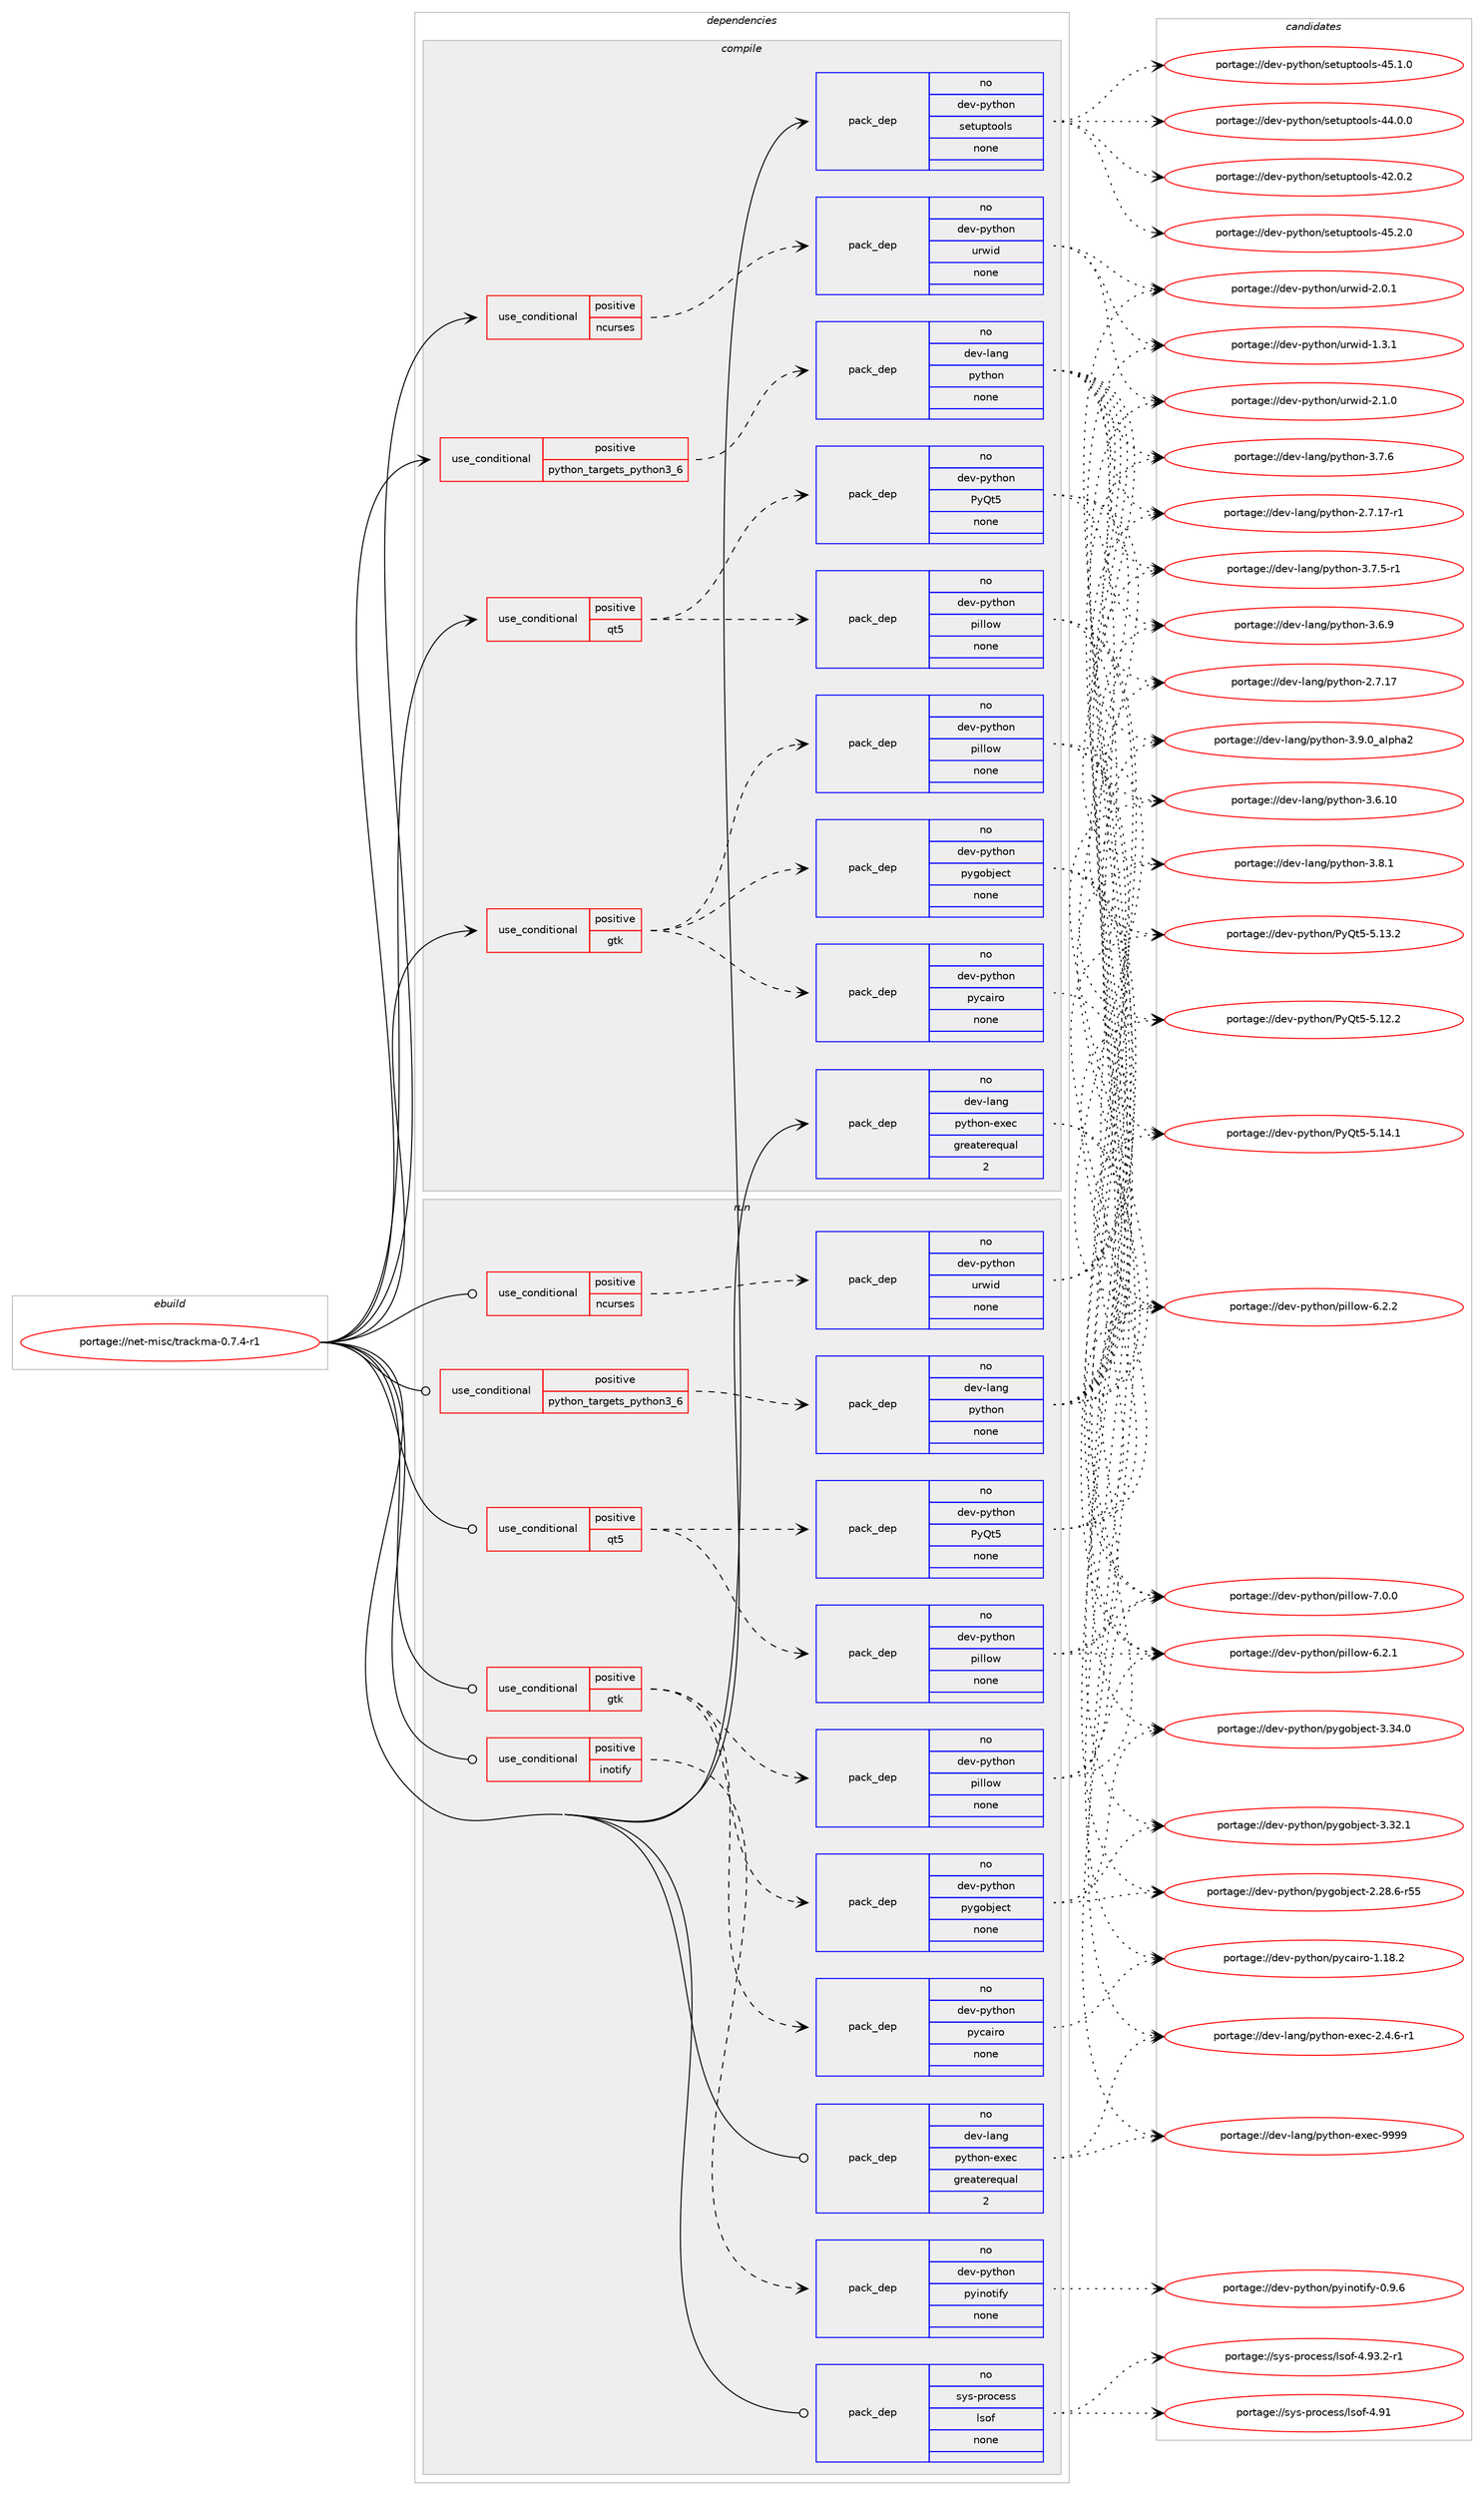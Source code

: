digraph prolog {

# *************
# Graph options
# *************

newrank=true;
concentrate=true;
compound=true;
graph [rankdir=LR,fontname=Helvetica,fontsize=10,ranksep=1.5];#, ranksep=2.5, nodesep=0.2];
edge  [arrowhead=vee];
node  [fontname=Helvetica,fontsize=10];

# **********
# The ebuild
# **********

subgraph cluster_leftcol {
color=gray;
rank=same;
label=<<i>ebuild</i>>;
id [label="portage://net-misc/trackma-0.7.4-r1", color=red, width=4, href="../net-misc/trackma-0.7.4-r1.svg"];
}

# ****************
# The dependencies
# ****************

subgraph cluster_midcol {
color=gray;
label=<<i>dependencies</i>>;
subgraph cluster_compile {
fillcolor="#eeeeee";
style=filled;
label=<<i>compile</i>>;
subgraph cond24627 {
dependency120285 [label=<<TABLE BORDER="0" CELLBORDER="1" CELLSPACING="0" CELLPADDING="4"><TR><TD ROWSPAN="3" CELLPADDING="10">use_conditional</TD></TR><TR><TD>positive</TD></TR><TR><TD>gtk</TD></TR></TABLE>>, shape=none, color=red];
subgraph pack93659 {
dependency120286 [label=<<TABLE BORDER="0" CELLBORDER="1" CELLSPACING="0" CELLPADDING="4" WIDTH="220"><TR><TD ROWSPAN="6" CELLPADDING="30">pack_dep</TD></TR><TR><TD WIDTH="110">no</TD></TR><TR><TD>dev-python</TD></TR><TR><TD>pygobject</TD></TR><TR><TD>none</TD></TR><TR><TD></TD></TR></TABLE>>, shape=none, color=blue];
}
dependency120285:e -> dependency120286:w [weight=20,style="dashed",arrowhead="vee"];
subgraph pack93660 {
dependency120287 [label=<<TABLE BORDER="0" CELLBORDER="1" CELLSPACING="0" CELLPADDING="4" WIDTH="220"><TR><TD ROWSPAN="6" CELLPADDING="30">pack_dep</TD></TR><TR><TD WIDTH="110">no</TD></TR><TR><TD>dev-python</TD></TR><TR><TD>pycairo</TD></TR><TR><TD>none</TD></TR><TR><TD></TD></TR></TABLE>>, shape=none, color=blue];
}
dependency120285:e -> dependency120287:w [weight=20,style="dashed",arrowhead="vee"];
subgraph pack93661 {
dependency120288 [label=<<TABLE BORDER="0" CELLBORDER="1" CELLSPACING="0" CELLPADDING="4" WIDTH="220"><TR><TD ROWSPAN="6" CELLPADDING="30">pack_dep</TD></TR><TR><TD WIDTH="110">no</TD></TR><TR><TD>dev-python</TD></TR><TR><TD>pillow</TD></TR><TR><TD>none</TD></TR><TR><TD></TD></TR></TABLE>>, shape=none, color=blue];
}
dependency120285:e -> dependency120288:w [weight=20,style="dashed",arrowhead="vee"];
}
id:e -> dependency120285:w [weight=20,style="solid",arrowhead="vee"];
subgraph cond24628 {
dependency120289 [label=<<TABLE BORDER="0" CELLBORDER="1" CELLSPACING="0" CELLPADDING="4"><TR><TD ROWSPAN="3" CELLPADDING="10">use_conditional</TD></TR><TR><TD>positive</TD></TR><TR><TD>ncurses</TD></TR></TABLE>>, shape=none, color=red];
subgraph pack93662 {
dependency120290 [label=<<TABLE BORDER="0" CELLBORDER="1" CELLSPACING="0" CELLPADDING="4" WIDTH="220"><TR><TD ROWSPAN="6" CELLPADDING="30">pack_dep</TD></TR><TR><TD WIDTH="110">no</TD></TR><TR><TD>dev-python</TD></TR><TR><TD>urwid</TD></TR><TR><TD>none</TD></TR><TR><TD></TD></TR></TABLE>>, shape=none, color=blue];
}
dependency120289:e -> dependency120290:w [weight=20,style="dashed",arrowhead="vee"];
}
id:e -> dependency120289:w [weight=20,style="solid",arrowhead="vee"];
subgraph cond24629 {
dependency120291 [label=<<TABLE BORDER="0" CELLBORDER="1" CELLSPACING="0" CELLPADDING="4"><TR><TD ROWSPAN="3" CELLPADDING="10">use_conditional</TD></TR><TR><TD>positive</TD></TR><TR><TD>python_targets_python3_6</TD></TR></TABLE>>, shape=none, color=red];
subgraph pack93663 {
dependency120292 [label=<<TABLE BORDER="0" CELLBORDER="1" CELLSPACING="0" CELLPADDING="4" WIDTH="220"><TR><TD ROWSPAN="6" CELLPADDING="30">pack_dep</TD></TR><TR><TD WIDTH="110">no</TD></TR><TR><TD>dev-lang</TD></TR><TR><TD>python</TD></TR><TR><TD>none</TD></TR><TR><TD></TD></TR></TABLE>>, shape=none, color=blue];
}
dependency120291:e -> dependency120292:w [weight=20,style="dashed",arrowhead="vee"];
}
id:e -> dependency120291:w [weight=20,style="solid",arrowhead="vee"];
subgraph cond24630 {
dependency120293 [label=<<TABLE BORDER="0" CELLBORDER="1" CELLSPACING="0" CELLPADDING="4"><TR><TD ROWSPAN="3" CELLPADDING="10">use_conditional</TD></TR><TR><TD>positive</TD></TR><TR><TD>qt5</TD></TR></TABLE>>, shape=none, color=red];
subgraph pack93664 {
dependency120294 [label=<<TABLE BORDER="0" CELLBORDER="1" CELLSPACING="0" CELLPADDING="4" WIDTH="220"><TR><TD ROWSPAN="6" CELLPADDING="30">pack_dep</TD></TR><TR><TD WIDTH="110">no</TD></TR><TR><TD>dev-python</TD></TR><TR><TD>PyQt5</TD></TR><TR><TD>none</TD></TR><TR><TD></TD></TR></TABLE>>, shape=none, color=blue];
}
dependency120293:e -> dependency120294:w [weight=20,style="dashed",arrowhead="vee"];
subgraph pack93665 {
dependency120295 [label=<<TABLE BORDER="0" CELLBORDER="1" CELLSPACING="0" CELLPADDING="4" WIDTH="220"><TR><TD ROWSPAN="6" CELLPADDING="30">pack_dep</TD></TR><TR><TD WIDTH="110">no</TD></TR><TR><TD>dev-python</TD></TR><TR><TD>pillow</TD></TR><TR><TD>none</TD></TR><TR><TD></TD></TR></TABLE>>, shape=none, color=blue];
}
dependency120293:e -> dependency120295:w [weight=20,style="dashed",arrowhead="vee"];
}
id:e -> dependency120293:w [weight=20,style="solid",arrowhead="vee"];
subgraph pack93666 {
dependency120296 [label=<<TABLE BORDER="0" CELLBORDER="1" CELLSPACING="0" CELLPADDING="4" WIDTH="220"><TR><TD ROWSPAN="6" CELLPADDING="30">pack_dep</TD></TR><TR><TD WIDTH="110">no</TD></TR><TR><TD>dev-lang</TD></TR><TR><TD>python-exec</TD></TR><TR><TD>greaterequal</TD></TR><TR><TD>2</TD></TR></TABLE>>, shape=none, color=blue];
}
id:e -> dependency120296:w [weight=20,style="solid",arrowhead="vee"];
subgraph pack93667 {
dependency120297 [label=<<TABLE BORDER="0" CELLBORDER="1" CELLSPACING="0" CELLPADDING="4" WIDTH="220"><TR><TD ROWSPAN="6" CELLPADDING="30">pack_dep</TD></TR><TR><TD WIDTH="110">no</TD></TR><TR><TD>dev-python</TD></TR><TR><TD>setuptools</TD></TR><TR><TD>none</TD></TR><TR><TD></TD></TR></TABLE>>, shape=none, color=blue];
}
id:e -> dependency120297:w [weight=20,style="solid",arrowhead="vee"];
}
subgraph cluster_compileandrun {
fillcolor="#eeeeee";
style=filled;
label=<<i>compile and run</i>>;
}
subgraph cluster_run {
fillcolor="#eeeeee";
style=filled;
label=<<i>run</i>>;
subgraph cond24631 {
dependency120298 [label=<<TABLE BORDER="0" CELLBORDER="1" CELLSPACING="0" CELLPADDING="4"><TR><TD ROWSPAN="3" CELLPADDING="10">use_conditional</TD></TR><TR><TD>positive</TD></TR><TR><TD>gtk</TD></TR></TABLE>>, shape=none, color=red];
subgraph pack93668 {
dependency120299 [label=<<TABLE BORDER="0" CELLBORDER="1" CELLSPACING="0" CELLPADDING="4" WIDTH="220"><TR><TD ROWSPAN="6" CELLPADDING="30">pack_dep</TD></TR><TR><TD WIDTH="110">no</TD></TR><TR><TD>dev-python</TD></TR><TR><TD>pygobject</TD></TR><TR><TD>none</TD></TR><TR><TD></TD></TR></TABLE>>, shape=none, color=blue];
}
dependency120298:e -> dependency120299:w [weight=20,style="dashed",arrowhead="vee"];
subgraph pack93669 {
dependency120300 [label=<<TABLE BORDER="0" CELLBORDER="1" CELLSPACING="0" CELLPADDING="4" WIDTH="220"><TR><TD ROWSPAN="6" CELLPADDING="30">pack_dep</TD></TR><TR><TD WIDTH="110">no</TD></TR><TR><TD>dev-python</TD></TR><TR><TD>pycairo</TD></TR><TR><TD>none</TD></TR><TR><TD></TD></TR></TABLE>>, shape=none, color=blue];
}
dependency120298:e -> dependency120300:w [weight=20,style="dashed",arrowhead="vee"];
subgraph pack93670 {
dependency120301 [label=<<TABLE BORDER="0" CELLBORDER="1" CELLSPACING="0" CELLPADDING="4" WIDTH="220"><TR><TD ROWSPAN="6" CELLPADDING="30">pack_dep</TD></TR><TR><TD WIDTH="110">no</TD></TR><TR><TD>dev-python</TD></TR><TR><TD>pillow</TD></TR><TR><TD>none</TD></TR><TR><TD></TD></TR></TABLE>>, shape=none, color=blue];
}
dependency120298:e -> dependency120301:w [weight=20,style="dashed",arrowhead="vee"];
}
id:e -> dependency120298:w [weight=20,style="solid",arrowhead="odot"];
subgraph cond24632 {
dependency120302 [label=<<TABLE BORDER="0" CELLBORDER="1" CELLSPACING="0" CELLPADDING="4"><TR><TD ROWSPAN="3" CELLPADDING="10">use_conditional</TD></TR><TR><TD>positive</TD></TR><TR><TD>inotify</TD></TR></TABLE>>, shape=none, color=red];
subgraph pack93671 {
dependency120303 [label=<<TABLE BORDER="0" CELLBORDER="1" CELLSPACING="0" CELLPADDING="4" WIDTH="220"><TR><TD ROWSPAN="6" CELLPADDING="30">pack_dep</TD></TR><TR><TD WIDTH="110">no</TD></TR><TR><TD>dev-python</TD></TR><TR><TD>pyinotify</TD></TR><TR><TD>none</TD></TR><TR><TD></TD></TR></TABLE>>, shape=none, color=blue];
}
dependency120302:e -> dependency120303:w [weight=20,style="dashed",arrowhead="vee"];
}
id:e -> dependency120302:w [weight=20,style="solid",arrowhead="odot"];
subgraph cond24633 {
dependency120304 [label=<<TABLE BORDER="0" CELLBORDER="1" CELLSPACING="0" CELLPADDING="4"><TR><TD ROWSPAN="3" CELLPADDING="10">use_conditional</TD></TR><TR><TD>positive</TD></TR><TR><TD>ncurses</TD></TR></TABLE>>, shape=none, color=red];
subgraph pack93672 {
dependency120305 [label=<<TABLE BORDER="0" CELLBORDER="1" CELLSPACING="0" CELLPADDING="4" WIDTH="220"><TR><TD ROWSPAN="6" CELLPADDING="30">pack_dep</TD></TR><TR><TD WIDTH="110">no</TD></TR><TR><TD>dev-python</TD></TR><TR><TD>urwid</TD></TR><TR><TD>none</TD></TR><TR><TD></TD></TR></TABLE>>, shape=none, color=blue];
}
dependency120304:e -> dependency120305:w [weight=20,style="dashed",arrowhead="vee"];
}
id:e -> dependency120304:w [weight=20,style="solid",arrowhead="odot"];
subgraph cond24634 {
dependency120306 [label=<<TABLE BORDER="0" CELLBORDER="1" CELLSPACING="0" CELLPADDING="4"><TR><TD ROWSPAN="3" CELLPADDING="10">use_conditional</TD></TR><TR><TD>positive</TD></TR><TR><TD>python_targets_python3_6</TD></TR></TABLE>>, shape=none, color=red];
subgraph pack93673 {
dependency120307 [label=<<TABLE BORDER="0" CELLBORDER="1" CELLSPACING="0" CELLPADDING="4" WIDTH="220"><TR><TD ROWSPAN="6" CELLPADDING="30">pack_dep</TD></TR><TR><TD WIDTH="110">no</TD></TR><TR><TD>dev-lang</TD></TR><TR><TD>python</TD></TR><TR><TD>none</TD></TR><TR><TD></TD></TR></TABLE>>, shape=none, color=blue];
}
dependency120306:e -> dependency120307:w [weight=20,style="dashed",arrowhead="vee"];
}
id:e -> dependency120306:w [weight=20,style="solid",arrowhead="odot"];
subgraph cond24635 {
dependency120308 [label=<<TABLE BORDER="0" CELLBORDER="1" CELLSPACING="0" CELLPADDING="4"><TR><TD ROWSPAN="3" CELLPADDING="10">use_conditional</TD></TR><TR><TD>positive</TD></TR><TR><TD>qt5</TD></TR></TABLE>>, shape=none, color=red];
subgraph pack93674 {
dependency120309 [label=<<TABLE BORDER="0" CELLBORDER="1" CELLSPACING="0" CELLPADDING="4" WIDTH="220"><TR><TD ROWSPAN="6" CELLPADDING="30">pack_dep</TD></TR><TR><TD WIDTH="110">no</TD></TR><TR><TD>dev-python</TD></TR><TR><TD>PyQt5</TD></TR><TR><TD>none</TD></TR><TR><TD></TD></TR></TABLE>>, shape=none, color=blue];
}
dependency120308:e -> dependency120309:w [weight=20,style="dashed",arrowhead="vee"];
subgraph pack93675 {
dependency120310 [label=<<TABLE BORDER="0" CELLBORDER="1" CELLSPACING="0" CELLPADDING="4" WIDTH="220"><TR><TD ROWSPAN="6" CELLPADDING="30">pack_dep</TD></TR><TR><TD WIDTH="110">no</TD></TR><TR><TD>dev-python</TD></TR><TR><TD>pillow</TD></TR><TR><TD>none</TD></TR><TR><TD></TD></TR></TABLE>>, shape=none, color=blue];
}
dependency120308:e -> dependency120310:w [weight=20,style="dashed",arrowhead="vee"];
}
id:e -> dependency120308:w [weight=20,style="solid",arrowhead="odot"];
subgraph pack93676 {
dependency120311 [label=<<TABLE BORDER="0" CELLBORDER="1" CELLSPACING="0" CELLPADDING="4" WIDTH="220"><TR><TD ROWSPAN="6" CELLPADDING="30">pack_dep</TD></TR><TR><TD WIDTH="110">no</TD></TR><TR><TD>dev-lang</TD></TR><TR><TD>python-exec</TD></TR><TR><TD>greaterequal</TD></TR><TR><TD>2</TD></TR></TABLE>>, shape=none, color=blue];
}
id:e -> dependency120311:w [weight=20,style="solid",arrowhead="odot"];
subgraph pack93677 {
dependency120312 [label=<<TABLE BORDER="0" CELLBORDER="1" CELLSPACING="0" CELLPADDING="4" WIDTH="220"><TR><TD ROWSPAN="6" CELLPADDING="30">pack_dep</TD></TR><TR><TD WIDTH="110">no</TD></TR><TR><TD>sys-process</TD></TR><TR><TD>lsof</TD></TR><TR><TD>none</TD></TR><TR><TD></TD></TR></TABLE>>, shape=none, color=blue];
}
id:e -> dependency120312:w [weight=20,style="solid",arrowhead="odot"];
}
}

# **************
# The candidates
# **************

subgraph cluster_choices {
rank=same;
color=gray;
label=<<i>candidates</i>>;

subgraph choice93659 {
color=black;
nodesep=1;
choice1001011184511212111610411111047112121103111981061019911645514651524648 [label="portage://dev-python/pygobject-3.34.0", color=red, width=4,href="../dev-python/pygobject-3.34.0.svg"];
choice1001011184511212111610411111047112121103111981061019911645514651504649 [label="portage://dev-python/pygobject-3.32.1", color=red, width=4,href="../dev-python/pygobject-3.32.1.svg"];
choice1001011184511212111610411111047112121103111981061019911645504650564654451145353 [label="portage://dev-python/pygobject-2.28.6-r55", color=red, width=4,href="../dev-python/pygobject-2.28.6-r55.svg"];
dependency120286:e -> choice1001011184511212111610411111047112121103111981061019911645514651524648:w [style=dotted,weight="100"];
dependency120286:e -> choice1001011184511212111610411111047112121103111981061019911645514651504649:w [style=dotted,weight="100"];
dependency120286:e -> choice1001011184511212111610411111047112121103111981061019911645504650564654451145353:w [style=dotted,weight="100"];
}
subgraph choice93660 {
color=black;
nodesep=1;
choice1001011184511212111610411111047112121999710511411145494649564650 [label="portage://dev-python/pycairo-1.18.2", color=red, width=4,href="../dev-python/pycairo-1.18.2.svg"];
dependency120287:e -> choice1001011184511212111610411111047112121999710511411145494649564650:w [style=dotted,weight="100"];
}
subgraph choice93661 {
color=black;
nodesep=1;
choice1001011184511212111610411111047112105108108111119455546484648 [label="portage://dev-python/pillow-7.0.0", color=red, width=4,href="../dev-python/pillow-7.0.0.svg"];
choice1001011184511212111610411111047112105108108111119455446504650 [label="portage://dev-python/pillow-6.2.2", color=red, width=4,href="../dev-python/pillow-6.2.2.svg"];
choice1001011184511212111610411111047112105108108111119455446504649 [label="portage://dev-python/pillow-6.2.1", color=red, width=4,href="../dev-python/pillow-6.2.1.svg"];
dependency120288:e -> choice1001011184511212111610411111047112105108108111119455546484648:w [style=dotted,weight="100"];
dependency120288:e -> choice1001011184511212111610411111047112105108108111119455446504650:w [style=dotted,weight="100"];
dependency120288:e -> choice1001011184511212111610411111047112105108108111119455446504649:w [style=dotted,weight="100"];
}
subgraph choice93662 {
color=black;
nodesep=1;
choice1001011184511212111610411111047117114119105100455046494648 [label="portage://dev-python/urwid-2.1.0", color=red, width=4,href="../dev-python/urwid-2.1.0.svg"];
choice1001011184511212111610411111047117114119105100455046484649 [label="portage://dev-python/urwid-2.0.1", color=red, width=4,href="../dev-python/urwid-2.0.1.svg"];
choice1001011184511212111610411111047117114119105100454946514649 [label="portage://dev-python/urwid-1.3.1", color=red, width=4,href="../dev-python/urwid-1.3.1.svg"];
dependency120290:e -> choice1001011184511212111610411111047117114119105100455046494648:w [style=dotted,weight="100"];
dependency120290:e -> choice1001011184511212111610411111047117114119105100455046484649:w [style=dotted,weight="100"];
dependency120290:e -> choice1001011184511212111610411111047117114119105100454946514649:w [style=dotted,weight="100"];
}
subgraph choice93663 {
color=black;
nodesep=1;
choice10010111845108971101034711212111610411111045514657464895971081121049750 [label="portage://dev-lang/python-3.9.0_alpha2", color=red, width=4,href="../dev-lang/python-3.9.0_alpha2.svg"];
choice100101118451089711010347112121116104111110455146564649 [label="portage://dev-lang/python-3.8.1", color=red, width=4,href="../dev-lang/python-3.8.1.svg"];
choice100101118451089711010347112121116104111110455146554654 [label="portage://dev-lang/python-3.7.6", color=red, width=4,href="../dev-lang/python-3.7.6.svg"];
choice1001011184510897110103471121211161041111104551465546534511449 [label="portage://dev-lang/python-3.7.5-r1", color=red, width=4,href="../dev-lang/python-3.7.5-r1.svg"];
choice100101118451089711010347112121116104111110455146544657 [label="portage://dev-lang/python-3.6.9", color=red, width=4,href="../dev-lang/python-3.6.9.svg"];
choice10010111845108971101034711212111610411111045514654464948 [label="portage://dev-lang/python-3.6.10", color=red, width=4,href="../dev-lang/python-3.6.10.svg"];
choice100101118451089711010347112121116104111110455046554649554511449 [label="portage://dev-lang/python-2.7.17-r1", color=red, width=4,href="../dev-lang/python-2.7.17-r1.svg"];
choice10010111845108971101034711212111610411111045504655464955 [label="portage://dev-lang/python-2.7.17", color=red, width=4,href="../dev-lang/python-2.7.17.svg"];
dependency120292:e -> choice10010111845108971101034711212111610411111045514657464895971081121049750:w [style=dotted,weight="100"];
dependency120292:e -> choice100101118451089711010347112121116104111110455146564649:w [style=dotted,weight="100"];
dependency120292:e -> choice100101118451089711010347112121116104111110455146554654:w [style=dotted,weight="100"];
dependency120292:e -> choice1001011184510897110103471121211161041111104551465546534511449:w [style=dotted,weight="100"];
dependency120292:e -> choice100101118451089711010347112121116104111110455146544657:w [style=dotted,weight="100"];
dependency120292:e -> choice10010111845108971101034711212111610411111045514654464948:w [style=dotted,weight="100"];
dependency120292:e -> choice100101118451089711010347112121116104111110455046554649554511449:w [style=dotted,weight="100"];
dependency120292:e -> choice10010111845108971101034711212111610411111045504655464955:w [style=dotted,weight="100"];
}
subgraph choice93664 {
color=black;
nodesep=1;
choice100101118451121211161041111104780121811165345534649524649 [label="portage://dev-python/PyQt5-5.14.1", color=red, width=4,href="../dev-python/PyQt5-5.14.1.svg"];
choice100101118451121211161041111104780121811165345534649514650 [label="portage://dev-python/PyQt5-5.13.2", color=red, width=4,href="../dev-python/PyQt5-5.13.2.svg"];
choice100101118451121211161041111104780121811165345534649504650 [label="portage://dev-python/PyQt5-5.12.2", color=red, width=4,href="../dev-python/PyQt5-5.12.2.svg"];
dependency120294:e -> choice100101118451121211161041111104780121811165345534649524649:w [style=dotted,weight="100"];
dependency120294:e -> choice100101118451121211161041111104780121811165345534649514650:w [style=dotted,weight="100"];
dependency120294:e -> choice100101118451121211161041111104780121811165345534649504650:w [style=dotted,weight="100"];
}
subgraph choice93665 {
color=black;
nodesep=1;
choice1001011184511212111610411111047112105108108111119455546484648 [label="portage://dev-python/pillow-7.0.0", color=red, width=4,href="../dev-python/pillow-7.0.0.svg"];
choice1001011184511212111610411111047112105108108111119455446504650 [label="portage://dev-python/pillow-6.2.2", color=red, width=4,href="../dev-python/pillow-6.2.2.svg"];
choice1001011184511212111610411111047112105108108111119455446504649 [label="portage://dev-python/pillow-6.2.1", color=red, width=4,href="../dev-python/pillow-6.2.1.svg"];
dependency120295:e -> choice1001011184511212111610411111047112105108108111119455546484648:w [style=dotted,weight="100"];
dependency120295:e -> choice1001011184511212111610411111047112105108108111119455446504650:w [style=dotted,weight="100"];
dependency120295:e -> choice1001011184511212111610411111047112105108108111119455446504649:w [style=dotted,weight="100"];
}
subgraph choice93666 {
color=black;
nodesep=1;
choice10010111845108971101034711212111610411111045101120101994557575757 [label="portage://dev-lang/python-exec-9999", color=red, width=4,href="../dev-lang/python-exec-9999.svg"];
choice10010111845108971101034711212111610411111045101120101994550465246544511449 [label="portage://dev-lang/python-exec-2.4.6-r1", color=red, width=4,href="../dev-lang/python-exec-2.4.6-r1.svg"];
dependency120296:e -> choice10010111845108971101034711212111610411111045101120101994557575757:w [style=dotted,weight="100"];
dependency120296:e -> choice10010111845108971101034711212111610411111045101120101994550465246544511449:w [style=dotted,weight="100"];
}
subgraph choice93667 {
color=black;
nodesep=1;
choice100101118451121211161041111104711510111611711211611111110811545525346504648 [label="portage://dev-python/setuptools-45.2.0", color=red, width=4,href="../dev-python/setuptools-45.2.0.svg"];
choice100101118451121211161041111104711510111611711211611111110811545525346494648 [label="portage://dev-python/setuptools-45.1.0", color=red, width=4,href="../dev-python/setuptools-45.1.0.svg"];
choice100101118451121211161041111104711510111611711211611111110811545525246484648 [label="portage://dev-python/setuptools-44.0.0", color=red, width=4,href="../dev-python/setuptools-44.0.0.svg"];
choice100101118451121211161041111104711510111611711211611111110811545525046484650 [label="portage://dev-python/setuptools-42.0.2", color=red, width=4,href="../dev-python/setuptools-42.0.2.svg"];
dependency120297:e -> choice100101118451121211161041111104711510111611711211611111110811545525346504648:w [style=dotted,weight="100"];
dependency120297:e -> choice100101118451121211161041111104711510111611711211611111110811545525346494648:w [style=dotted,weight="100"];
dependency120297:e -> choice100101118451121211161041111104711510111611711211611111110811545525246484648:w [style=dotted,weight="100"];
dependency120297:e -> choice100101118451121211161041111104711510111611711211611111110811545525046484650:w [style=dotted,weight="100"];
}
subgraph choice93668 {
color=black;
nodesep=1;
choice1001011184511212111610411111047112121103111981061019911645514651524648 [label="portage://dev-python/pygobject-3.34.0", color=red, width=4,href="../dev-python/pygobject-3.34.0.svg"];
choice1001011184511212111610411111047112121103111981061019911645514651504649 [label="portage://dev-python/pygobject-3.32.1", color=red, width=4,href="../dev-python/pygobject-3.32.1.svg"];
choice1001011184511212111610411111047112121103111981061019911645504650564654451145353 [label="portage://dev-python/pygobject-2.28.6-r55", color=red, width=4,href="../dev-python/pygobject-2.28.6-r55.svg"];
dependency120299:e -> choice1001011184511212111610411111047112121103111981061019911645514651524648:w [style=dotted,weight="100"];
dependency120299:e -> choice1001011184511212111610411111047112121103111981061019911645514651504649:w [style=dotted,weight="100"];
dependency120299:e -> choice1001011184511212111610411111047112121103111981061019911645504650564654451145353:w [style=dotted,weight="100"];
}
subgraph choice93669 {
color=black;
nodesep=1;
choice1001011184511212111610411111047112121999710511411145494649564650 [label="portage://dev-python/pycairo-1.18.2", color=red, width=4,href="../dev-python/pycairo-1.18.2.svg"];
dependency120300:e -> choice1001011184511212111610411111047112121999710511411145494649564650:w [style=dotted,weight="100"];
}
subgraph choice93670 {
color=black;
nodesep=1;
choice1001011184511212111610411111047112105108108111119455546484648 [label="portage://dev-python/pillow-7.0.0", color=red, width=4,href="../dev-python/pillow-7.0.0.svg"];
choice1001011184511212111610411111047112105108108111119455446504650 [label="portage://dev-python/pillow-6.2.2", color=red, width=4,href="../dev-python/pillow-6.2.2.svg"];
choice1001011184511212111610411111047112105108108111119455446504649 [label="portage://dev-python/pillow-6.2.1", color=red, width=4,href="../dev-python/pillow-6.2.1.svg"];
dependency120301:e -> choice1001011184511212111610411111047112105108108111119455546484648:w [style=dotted,weight="100"];
dependency120301:e -> choice1001011184511212111610411111047112105108108111119455446504650:w [style=dotted,weight="100"];
dependency120301:e -> choice1001011184511212111610411111047112105108108111119455446504649:w [style=dotted,weight="100"];
}
subgraph choice93671 {
color=black;
nodesep=1;
choice1001011184511212111610411111047112121105110111116105102121454846574654 [label="portage://dev-python/pyinotify-0.9.6", color=red, width=4,href="../dev-python/pyinotify-0.9.6.svg"];
dependency120303:e -> choice1001011184511212111610411111047112121105110111116105102121454846574654:w [style=dotted,weight="100"];
}
subgraph choice93672 {
color=black;
nodesep=1;
choice1001011184511212111610411111047117114119105100455046494648 [label="portage://dev-python/urwid-2.1.0", color=red, width=4,href="../dev-python/urwid-2.1.0.svg"];
choice1001011184511212111610411111047117114119105100455046484649 [label="portage://dev-python/urwid-2.0.1", color=red, width=4,href="../dev-python/urwid-2.0.1.svg"];
choice1001011184511212111610411111047117114119105100454946514649 [label="portage://dev-python/urwid-1.3.1", color=red, width=4,href="../dev-python/urwid-1.3.1.svg"];
dependency120305:e -> choice1001011184511212111610411111047117114119105100455046494648:w [style=dotted,weight="100"];
dependency120305:e -> choice1001011184511212111610411111047117114119105100455046484649:w [style=dotted,weight="100"];
dependency120305:e -> choice1001011184511212111610411111047117114119105100454946514649:w [style=dotted,weight="100"];
}
subgraph choice93673 {
color=black;
nodesep=1;
choice10010111845108971101034711212111610411111045514657464895971081121049750 [label="portage://dev-lang/python-3.9.0_alpha2", color=red, width=4,href="../dev-lang/python-3.9.0_alpha2.svg"];
choice100101118451089711010347112121116104111110455146564649 [label="portage://dev-lang/python-3.8.1", color=red, width=4,href="../dev-lang/python-3.8.1.svg"];
choice100101118451089711010347112121116104111110455146554654 [label="portage://dev-lang/python-3.7.6", color=red, width=4,href="../dev-lang/python-3.7.6.svg"];
choice1001011184510897110103471121211161041111104551465546534511449 [label="portage://dev-lang/python-3.7.5-r1", color=red, width=4,href="../dev-lang/python-3.7.5-r1.svg"];
choice100101118451089711010347112121116104111110455146544657 [label="portage://dev-lang/python-3.6.9", color=red, width=4,href="../dev-lang/python-3.6.9.svg"];
choice10010111845108971101034711212111610411111045514654464948 [label="portage://dev-lang/python-3.6.10", color=red, width=4,href="../dev-lang/python-3.6.10.svg"];
choice100101118451089711010347112121116104111110455046554649554511449 [label="portage://dev-lang/python-2.7.17-r1", color=red, width=4,href="../dev-lang/python-2.7.17-r1.svg"];
choice10010111845108971101034711212111610411111045504655464955 [label="portage://dev-lang/python-2.7.17", color=red, width=4,href="../dev-lang/python-2.7.17.svg"];
dependency120307:e -> choice10010111845108971101034711212111610411111045514657464895971081121049750:w [style=dotted,weight="100"];
dependency120307:e -> choice100101118451089711010347112121116104111110455146564649:w [style=dotted,weight="100"];
dependency120307:e -> choice100101118451089711010347112121116104111110455146554654:w [style=dotted,weight="100"];
dependency120307:e -> choice1001011184510897110103471121211161041111104551465546534511449:w [style=dotted,weight="100"];
dependency120307:e -> choice100101118451089711010347112121116104111110455146544657:w [style=dotted,weight="100"];
dependency120307:e -> choice10010111845108971101034711212111610411111045514654464948:w [style=dotted,weight="100"];
dependency120307:e -> choice100101118451089711010347112121116104111110455046554649554511449:w [style=dotted,weight="100"];
dependency120307:e -> choice10010111845108971101034711212111610411111045504655464955:w [style=dotted,weight="100"];
}
subgraph choice93674 {
color=black;
nodesep=1;
choice100101118451121211161041111104780121811165345534649524649 [label="portage://dev-python/PyQt5-5.14.1", color=red, width=4,href="../dev-python/PyQt5-5.14.1.svg"];
choice100101118451121211161041111104780121811165345534649514650 [label="portage://dev-python/PyQt5-5.13.2", color=red, width=4,href="../dev-python/PyQt5-5.13.2.svg"];
choice100101118451121211161041111104780121811165345534649504650 [label="portage://dev-python/PyQt5-5.12.2", color=red, width=4,href="../dev-python/PyQt5-5.12.2.svg"];
dependency120309:e -> choice100101118451121211161041111104780121811165345534649524649:w [style=dotted,weight="100"];
dependency120309:e -> choice100101118451121211161041111104780121811165345534649514650:w [style=dotted,weight="100"];
dependency120309:e -> choice100101118451121211161041111104780121811165345534649504650:w [style=dotted,weight="100"];
}
subgraph choice93675 {
color=black;
nodesep=1;
choice1001011184511212111610411111047112105108108111119455546484648 [label="portage://dev-python/pillow-7.0.0", color=red, width=4,href="../dev-python/pillow-7.0.0.svg"];
choice1001011184511212111610411111047112105108108111119455446504650 [label="portage://dev-python/pillow-6.2.2", color=red, width=4,href="../dev-python/pillow-6.2.2.svg"];
choice1001011184511212111610411111047112105108108111119455446504649 [label="portage://dev-python/pillow-6.2.1", color=red, width=4,href="../dev-python/pillow-6.2.1.svg"];
dependency120310:e -> choice1001011184511212111610411111047112105108108111119455546484648:w [style=dotted,weight="100"];
dependency120310:e -> choice1001011184511212111610411111047112105108108111119455446504650:w [style=dotted,weight="100"];
dependency120310:e -> choice1001011184511212111610411111047112105108108111119455446504649:w [style=dotted,weight="100"];
}
subgraph choice93676 {
color=black;
nodesep=1;
choice10010111845108971101034711212111610411111045101120101994557575757 [label="portage://dev-lang/python-exec-9999", color=red, width=4,href="../dev-lang/python-exec-9999.svg"];
choice10010111845108971101034711212111610411111045101120101994550465246544511449 [label="portage://dev-lang/python-exec-2.4.6-r1", color=red, width=4,href="../dev-lang/python-exec-2.4.6-r1.svg"];
dependency120311:e -> choice10010111845108971101034711212111610411111045101120101994557575757:w [style=dotted,weight="100"];
dependency120311:e -> choice10010111845108971101034711212111610411111045101120101994550465246544511449:w [style=dotted,weight="100"];
}
subgraph choice93677 {
color=black;
nodesep=1;
choice115121115451121141119910111511547108115111102455246575146504511449 [label="portage://sys-process/lsof-4.93.2-r1", color=red, width=4,href="../sys-process/lsof-4.93.2-r1.svg"];
choice1151211154511211411199101115115471081151111024552465749 [label="portage://sys-process/lsof-4.91", color=red, width=4,href="../sys-process/lsof-4.91.svg"];
dependency120312:e -> choice115121115451121141119910111511547108115111102455246575146504511449:w [style=dotted,weight="100"];
dependency120312:e -> choice1151211154511211411199101115115471081151111024552465749:w [style=dotted,weight="100"];
}
}

}
